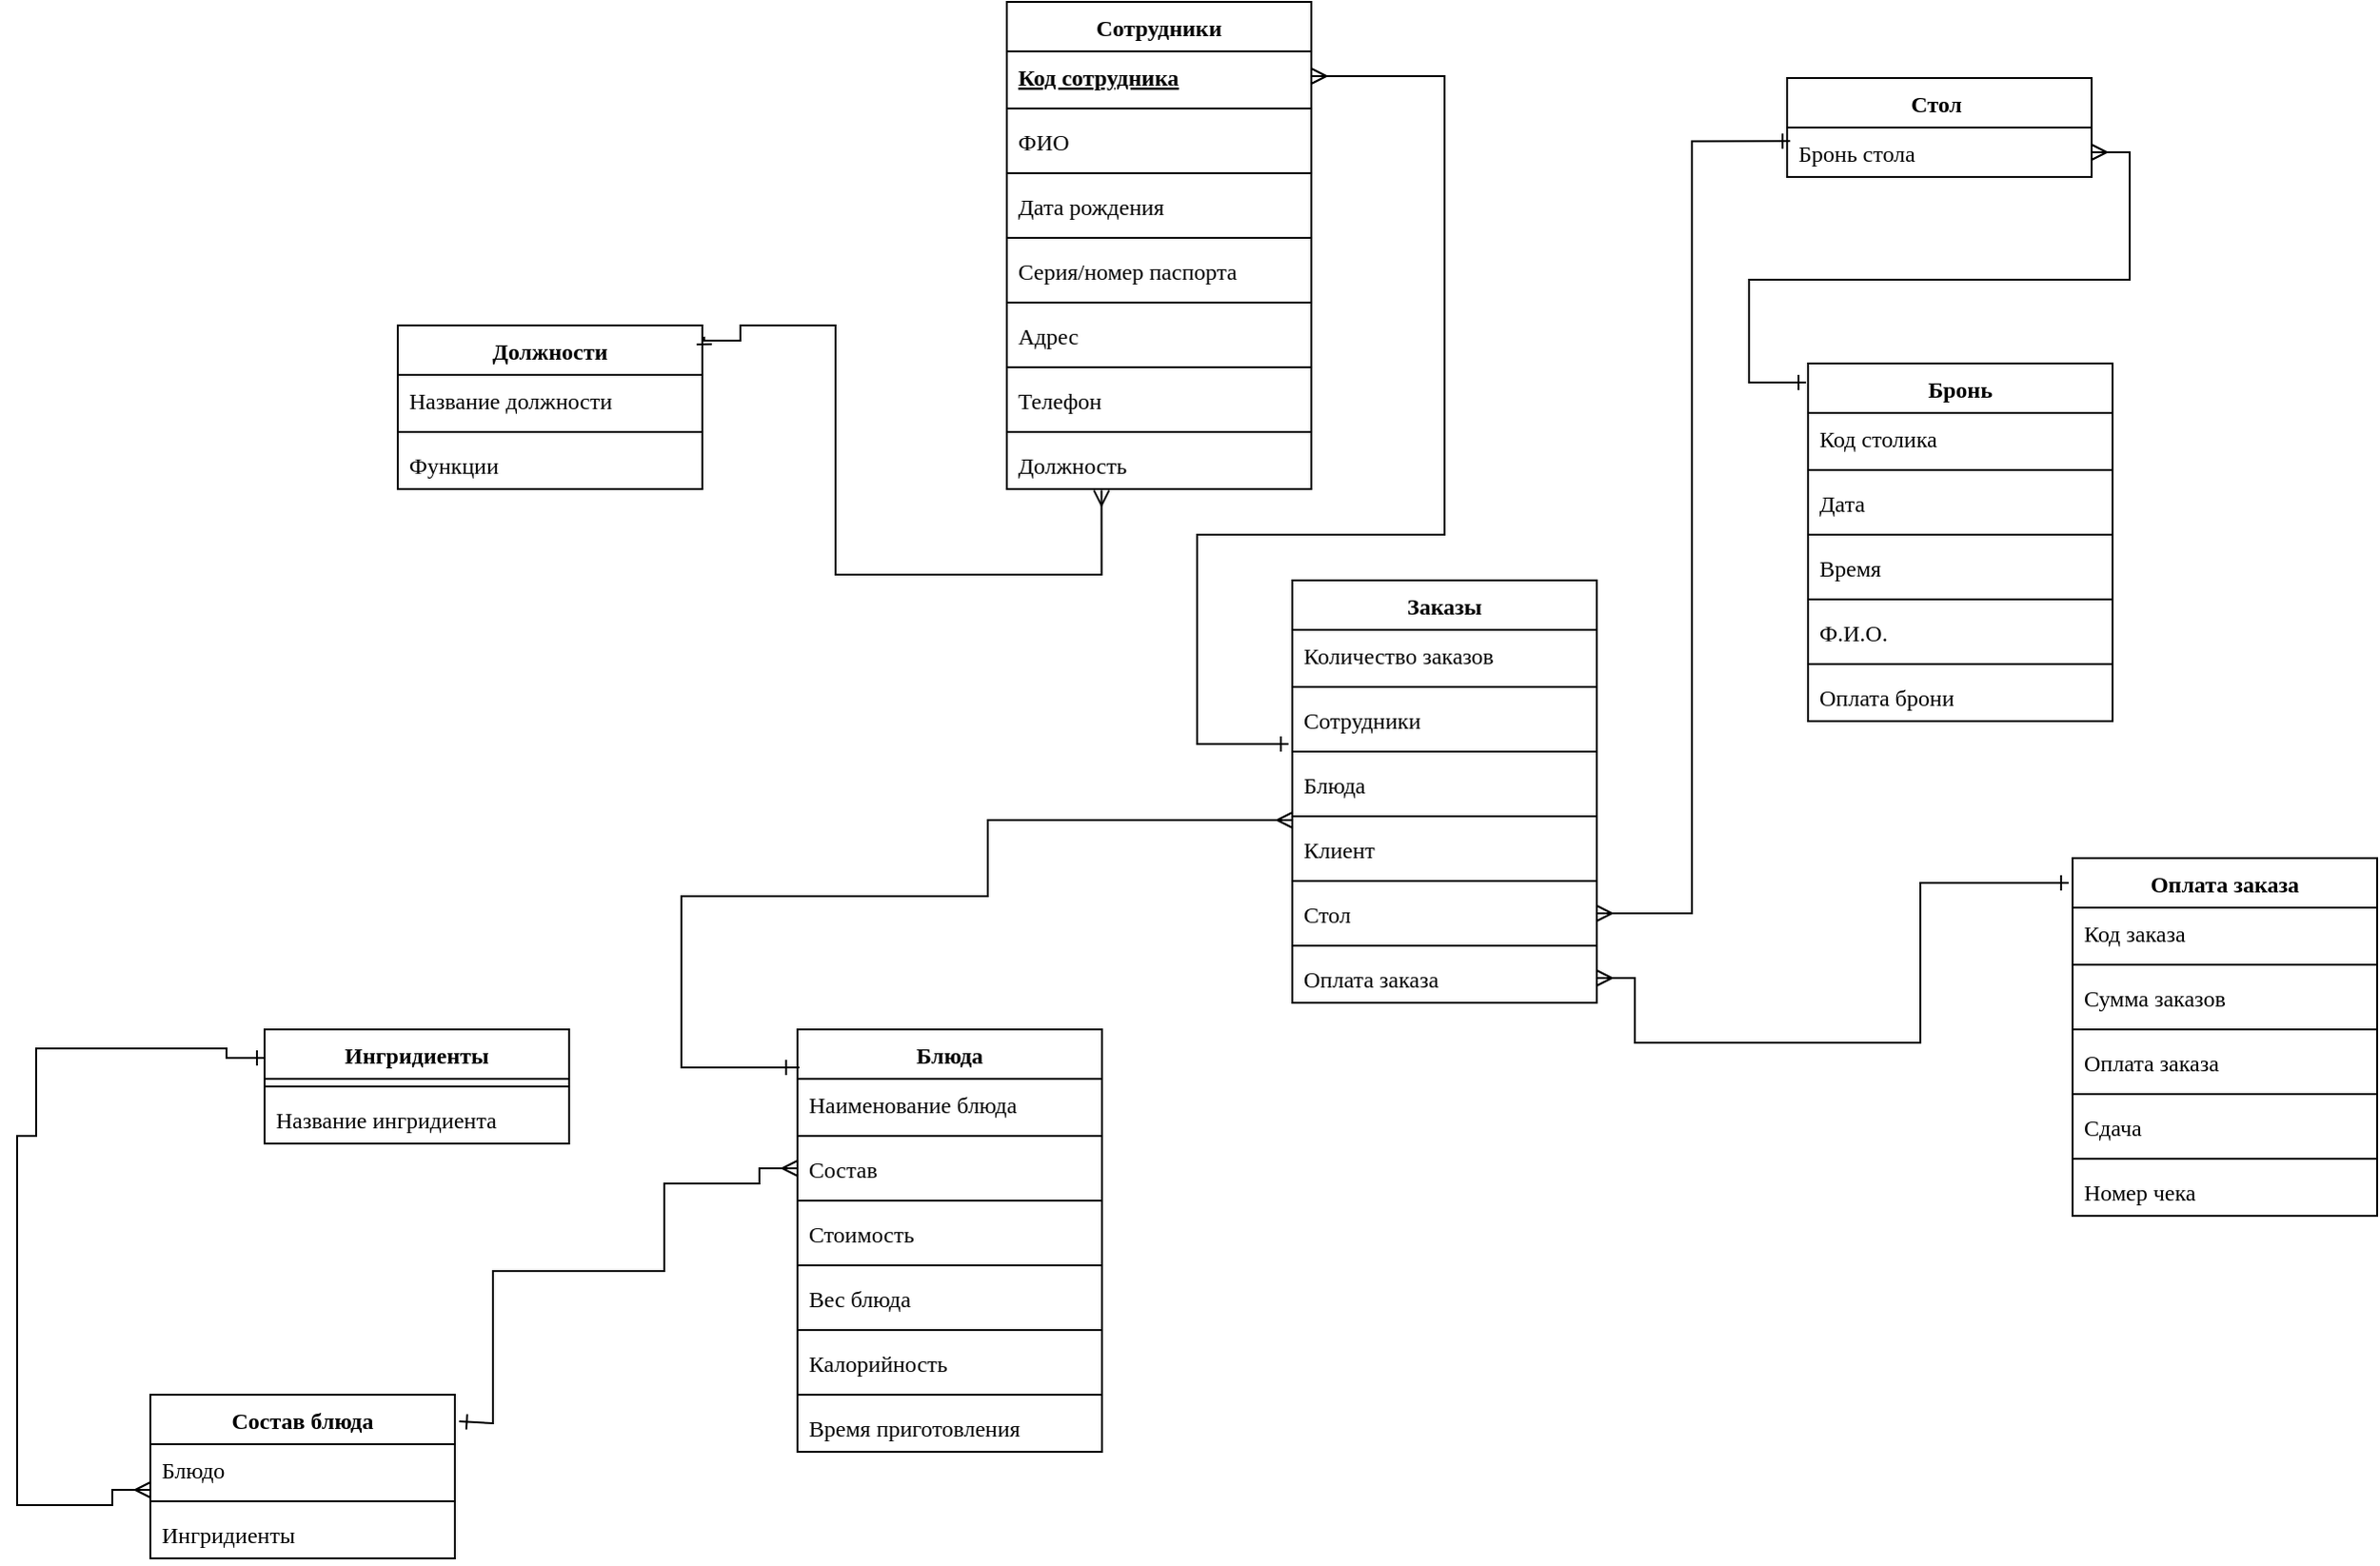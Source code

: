 <mxfile version="20.7.4" type="device"><diagram id="atBSLd9oxF2g1N4sdfub" name="Страница 1"><mxGraphModel dx="1793" dy="995" grid="1" gridSize="10" guides="1" tooltips="1" connect="1" arrows="1" fold="1" page="1" pageScale="1" pageWidth="827" pageHeight="1169" math="0" shadow="0"><root><mxCell id="0"/><mxCell id="1" parent="0"/><mxCell id="xciI6ftaK6mQQsYRn1a--1" value="Сотрудники" style="swimlane;fontStyle=1;align=center;verticalAlign=top;childLayout=stackLayout;horizontal=1;startSize=26;horizontalStack=0;resizeParent=1;resizeParentMax=0;resizeLast=0;collapsible=1;marginBottom=0;fontFamily=Verdana;" parent="1" vertex="1"><mxGeometry x="740" y="80" width="160" height="256" as="geometry"><mxRectangle x="710" y="80" width="110" height="30" as="alternateBounds"/></mxGeometry></mxCell><mxCell id="xciI6ftaK6mQQsYRn1a--2" value="Код сотрудника" style="text;strokeColor=none;fillColor=none;align=left;verticalAlign=top;spacingLeft=4;spacingRight=4;overflow=hidden;rotatable=0;points=[[0,0.5],[1,0.5]];portConstraint=eastwest;fontStyle=5;fontFamily=Verdana;" parent="xciI6ftaK6mQQsYRn1a--1" vertex="1"><mxGeometry y="26" width="160" height="26" as="geometry"/></mxCell><mxCell id="xciI6ftaK6mQQsYRn1a--3" value="" style="line;strokeWidth=1;fillColor=none;align=left;verticalAlign=middle;spacingTop=-1;spacingLeft=3;spacingRight=3;rotatable=0;labelPosition=right;points=[];portConstraint=eastwest;strokeColor=inherit;fontFamily=Verdana;" parent="xciI6ftaK6mQQsYRn1a--1" vertex="1"><mxGeometry y="52" width="160" height="8" as="geometry"/></mxCell><mxCell id="xciI6ftaK6mQQsYRn1a--4" value="ФИО" style="text;strokeColor=none;fillColor=none;align=left;verticalAlign=top;spacingLeft=4;spacingRight=4;overflow=hidden;rotatable=0;points=[[0,0.5],[1,0.5]];portConstraint=eastwest;fontFamily=Verdana;" parent="xciI6ftaK6mQQsYRn1a--1" vertex="1"><mxGeometry y="60" width="160" height="26" as="geometry"/></mxCell><mxCell id="xciI6ftaK6mQQsYRn1a--10" value="" style="line;strokeWidth=1;fillColor=none;align=left;verticalAlign=middle;spacingTop=-1;spacingLeft=3;spacingRight=3;rotatable=0;labelPosition=right;points=[];portConstraint=eastwest;strokeColor=inherit;fontFamily=Verdana;" parent="xciI6ftaK6mQQsYRn1a--1" vertex="1"><mxGeometry y="86" width="160" height="8" as="geometry"/></mxCell><mxCell id="xciI6ftaK6mQQsYRn1a--5" value="Дата рождения&#10;" style="text;strokeColor=none;fillColor=none;align=left;verticalAlign=top;spacingLeft=4;spacingRight=4;overflow=hidden;rotatable=0;points=[[0,0.5],[1,0.5]];portConstraint=eastwest;fontFamily=Verdana;" parent="xciI6ftaK6mQQsYRn1a--1" vertex="1"><mxGeometry y="94" width="160" height="26" as="geometry"/></mxCell><mxCell id="xciI6ftaK6mQQsYRn1a--14" value="" style="line;strokeWidth=1;fillColor=none;align=left;verticalAlign=middle;spacingTop=-1;spacingLeft=3;spacingRight=3;rotatable=0;labelPosition=right;points=[];portConstraint=eastwest;strokeColor=inherit;fontFamily=Verdana;" parent="xciI6ftaK6mQQsYRn1a--1" vertex="1"><mxGeometry y="120" width="160" height="8" as="geometry"/></mxCell><mxCell id="xciI6ftaK6mQQsYRn1a--6" value="Серия/номер паспорта" style="text;strokeColor=none;fillColor=none;align=left;verticalAlign=top;spacingLeft=4;spacingRight=4;overflow=hidden;rotatable=0;points=[[0,0.5],[1,0.5]];portConstraint=eastwest;fontFamily=Verdana;" parent="xciI6ftaK6mQQsYRn1a--1" vertex="1"><mxGeometry y="128" width="160" height="26" as="geometry"/></mxCell><mxCell id="xciI6ftaK6mQQsYRn1a--11" value="" style="line;strokeWidth=1;fillColor=none;align=left;verticalAlign=middle;spacingTop=-1;spacingLeft=3;spacingRight=3;rotatable=0;labelPosition=right;points=[];portConstraint=eastwest;strokeColor=inherit;fontFamily=Verdana;" parent="xciI6ftaK6mQQsYRn1a--1" vertex="1"><mxGeometry y="154" width="160" height="8" as="geometry"/></mxCell><mxCell id="xciI6ftaK6mQQsYRn1a--7" value="Адрес" style="text;strokeColor=none;fillColor=none;align=left;verticalAlign=top;spacingLeft=4;spacingRight=4;overflow=hidden;rotatable=0;points=[[0,0.5],[1,0.5]];portConstraint=eastwest;fontFamily=Verdana;" parent="xciI6ftaK6mQQsYRn1a--1" vertex="1"><mxGeometry y="162" width="160" height="26" as="geometry"/></mxCell><mxCell id="xciI6ftaK6mQQsYRn1a--12" value="" style="line;strokeWidth=1;fillColor=none;align=left;verticalAlign=middle;spacingTop=-1;spacingLeft=3;spacingRight=3;rotatable=0;labelPosition=right;points=[];portConstraint=eastwest;strokeColor=inherit;fontFamily=Verdana;" parent="xciI6ftaK6mQQsYRn1a--1" vertex="1"><mxGeometry y="188" width="160" height="8" as="geometry"/></mxCell><mxCell id="xciI6ftaK6mQQsYRn1a--8" value="Телефон" style="text;strokeColor=none;fillColor=none;align=left;verticalAlign=top;spacingLeft=4;spacingRight=4;overflow=hidden;rotatable=0;points=[[0,0.5],[1,0.5]];portConstraint=eastwest;fontFamily=Verdana;" parent="xciI6ftaK6mQQsYRn1a--1" vertex="1"><mxGeometry y="196" width="160" height="26" as="geometry"/></mxCell><mxCell id="xciI6ftaK6mQQsYRn1a--13" value="" style="line;strokeWidth=1;fillColor=none;align=left;verticalAlign=middle;spacingTop=-1;spacingLeft=3;spacingRight=3;rotatable=0;labelPosition=right;points=[];portConstraint=eastwest;strokeColor=inherit;fontFamily=Verdana;" parent="xciI6ftaK6mQQsYRn1a--1" vertex="1"><mxGeometry y="222" width="160" height="8" as="geometry"/></mxCell><mxCell id="xciI6ftaK6mQQsYRn1a--9" value="Должность" style="text;strokeColor=none;fillColor=none;align=left;verticalAlign=top;spacingLeft=4;spacingRight=4;overflow=hidden;rotatable=0;points=[[0,0.5],[1,0.5]];portConstraint=eastwest;fontFamily=Verdana;" parent="xciI6ftaK6mQQsYRn1a--1" vertex="1"><mxGeometry y="230" width="160" height="26" as="geometry"/></mxCell><mxCell id="xciI6ftaK6mQQsYRn1a--15" value="Заказы" style="swimlane;fontStyle=1;align=center;verticalAlign=top;childLayout=stackLayout;horizontal=1;startSize=26;horizontalStack=0;resizeParent=1;resizeParentMax=0;resizeLast=0;collapsible=1;marginBottom=0;fontFamily=Verdana;" parent="1" vertex="1"><mxGeometry x="890" y="384" width="160" height="222" as="geometry"/></mxCell><mxCell id="xciI6ftaK6mQQsYRn1a--18" value="Количество заказов" style="text;strokeColor=none;fillColor=none;align=left;verticalAlign=top;spacingLeft=4;spacingRight=4;overflow=hidden;rotatable=0;points=[[0,0.5],[1,0.5]];portConstraint=eastwest;fontFamily=Verdana;" parent="xciI6ftaK6mQQsYRn1a--15" vertex="1"><mxGeometry y="26" width="160" height="26" as="geometry"/></mxCell><mxCell id="xciI6ftaK6mQQsYRn1a--22" value="" style="line;strokeWidth=1;fillColor=none;align=left;verticalAlign=middle;spacingTop=-1;spacingLeft=3;spacingRight=3;rotatable=0;labelPosition=right;points=[];portConstraint=eastwest;strokeColor=inherit;fontFamily=Verdana;" parent="xciI6ftaK6mQQsYRn1a--15" vertex="1"><mxGeometry y="52" width="160" height="8" as="geometry"/></mxCell><mxCell id="xciI6ftaK6mQQsYRn1a--19" value="Сотрудники" style="text;strokeColor=none;fillColor=none;align=left;verticalAlign=top;spacingLeft=4;spacingRight=4;overflow=hidden;rotatable=0;points=[[0,0.5],[1,0.5]];portConstraint=eastwest;fontFamily=Verdana;" parent="xciI6ftaK6mQQsYRn1a--15" vertex="1"><mxGeometry y="60" width="160" height="26" as="geometry"/></mxCell><mxCell id="xciI6ftaK6mQQsYRn1a--23" value="" style="line;strokeWidth=1;fillColor=none;align=left;verticalAlign=middle;spacingTop=-1;spacingLeft=3;spacingRight=3;rotatable=0;labelPosition=right;points=[];portConstraint=eastwest;strokeColor=inherit;fontFamily=Verdana;" parent="xciI6ftaK6mQQsYRn1a--15" vertex="1"><mxGeometry y="86" width="160" height="8" as="geometry"/></mxCell><mxCell id="xciI6ftaK6mQQsYRn1a--20" value="Блюда" style="text;strokeColor=none;fillColor=none;align=left;verticalAlign=top;spacingLeft=4;spacingRight=4;overflow=hidden;rotatable=0;points=[[0,0.5],[1,0.5]];portConstraint=eastwest;fontFamily=Verdana;" parent="xciI6ftaK6mQQsYRn1a--15" vertex="1"><mxGeometry y="94" width="160" height="26" as="geometry"/></mxCell><mxCell id="xciI6ftaK6mQQsYRn1a--24" value="" style="line;strokeWidth=1;fillColor=none;align=left;verticalAlign=middle;spacingTop=-1;spacingLeft=3;spacingRight=3;rotatable=0;labelPosition=right;points=[];portConstraint=eastwest;strokeColor=inherit;fontFamily=Verdana;" parent="xciI6ftaK6mQQsYRn1a--15" vertex="1"><mxGeometry y="120" width="160" height="8" as="geometry"/></mxCell><mxCell id="xciI6ftaK6mQQsYRn1a--21" value="Клиент" style="text;strokeColor=none;fillColor=none;align=left;verticalAlign=top;spacingLeft=4;spacingRight=4;overflow=hidden;rotatable=0;points=[[0,0.5],[1,0.5]];portConstraint=eastwest;fontFamily=Verdana;" parent="xciI6ftaK6mQQsYRn1a--15" vertex="1"><mxGeometry y="128" width="160" height="26" as="geometry"/></mxCell><mxCell id="rfaicWB3k9JsIbK_c1Ve-2" value="" style="line;strokeWidth=1;fillColor=none;align=left;verticalAlign=middle;spacingTop=-1;spacingLeft=3;spacingRight=3;rotatable=0;labelPosition=right;points=[];portConstraint=eastwest;strokeColor=inherit;fontFamily=Verdana;" parent="xciI6ftaK6mQQsYRn1a--15" vertex="1"><mxGeometry y="154" width="160" height="8" as="geometry"/></mxCell><mxCell id="rfaicWB3k9JsIbK_c1Ve-1" value="Стол" style="text;strokeColor=none;fillColor=none;align=left;verticalAlign=top;spacingLeft=4;spacingRight=4;overflow=hidden;rotatable=0;points=[[0,0.5],[1,0.5]];portConstraint=eastwest;fontFamily=Verdana;" parent="xciI6ftaK6mQQsYRn1a--15" vertex="1"><mxGeometry y="162" width="160" height="26" as="geometry"/></mxCell><mxCell id="JYKzeI8kf_9H_aZX5BQ2-12" value="" style="line;strokeWidth=1;fillColor=none;align=left;verticalAlign=middle;spacingTop=-1;spacingLeft=3;spacingRight=3;rotatable=0;labelPosition=right;points=[];portConstraint=eastwest;strokeColor=inherit;fontFamily=Verdana;" parent="xciI6ftaK6mQQsYRn1a--15" vertex="1"><mxGeometry y="188" width="160" height="8" as="geometry"/></mxCell><mxCell id="JYKzeI8kf_9H_aZX5BQ2-11" value="Оплата заказа" style="text;strokeColor=none;fillColor=none;align=left;verticalAlign=top;spacingLeft=4;spacingRight=4;overflow=hidden;rotatable=0;points=[[0,0.5],[1,0.5]];portConstraint=eastwest;fontFamily=Verdana;" parent="xciI6ftaK6mQQsYRn1a--15" vertex="1"><mxGeometry y="196" width="160" height="26" as="geometry"/></mxCell><mxCell id="xciI6ftaK6mQQsYRn1a--25" value="Блюда" style="swimlane;fontStyle=1;align=center;verticalAlign=top;childLayout=stackLayout;horizontal=1;startSize=26;horizontalStack=0;resizeParent=1;resizeParentMax=0;resizeLast=0;collapsible=1;marginBottom=0;fontFamily=Verdana;" parent="1" vertex="1"><mxGeometry x="630" y="620" width="160" height="222" as="geometry"/></mxCell><mxCell id="xciI6ftaK6mQQsYRn1a--28" value="Наименование блюда" style="text;strokeColor=none;fillColor=none;align=left;verticalAlign=top;spacingLeft=4;spacingRight=4;overflow=hidden;rotatable=0;points=[[0,0.5],[1,0.5]];portConstraint=eastwest;fontFamily=Verdana;" parent="xciI6ftaK6mQQsYRn1a--25" vertex="1"><mxGeometry y="26" width="160" height="26" as="geometry"/></mxCell><mxCell id="xciI6ftaK6mQQsYRn1a--29" value="" style="line;strokeWidth=1;fillColor=none;align=left;verticalAlign=middle;spacingTop=-1;spacingLeft=3;spacingRight=3;rotatable=0;labelPosition=right;points=[];portConstraint=eastwest;strokeColor=inherit;fontFamily=Verdana;" parent="xciI6ftaK6mQQsYRn1a--25" vertex="1"><mxGeometry y="52" width="160" height="8" as="geometry"/></mxCell><mxCell id="xciI6ftaK6mQQsYRn1a--30" value="Состав" style="text;strokeColor=none;fillColor=none;align=left;verticalAlign=top;spacingLeft=4;spacingRight=4;overflow=hidden;rotatable=0;points=[[0,0.5],[1,0.5]];portConstraint=eastwest;fontFamily=Verdana;" parent="xciI6ftaK6mQQsYRn1a--25" vertex="1"><mxGeometry y="60" width="160" height="26" as="geometry"/></mxCell><mxCell id="xciI6ftaK6mQQsYRn1a--31" value="" style="line;strokeWidth=1;fillColor=none;align=left;verticalAlign=middle;spacingTop=-1;spacingLeft=3;spacingRight=3;rotatable=0;labelPosition=right;points=[];portConstraint=eastwest;strokeColor=inherit;fontFamily=Verdana;" parent="xciI6ftaK6mQQsYRn1a--25" vertex="1"><mxGeometry y="86" width="160" height="8" as="geometry"/></mxCell><mxCell id="xciI6ftaK6mQQsYRn1a--32" value="Стоимость" style="text;strokeColor=none;fillColor=none;align=left;verticalAlign=top;spacingLeft=4;spacingRight=4;overflow=hidden;rotatable=0;points=[[0,0.5],[1,0.5]];portConstraint=eastwest;fontFamily=Verdana;" parent="xciI6ftaK6mQQsYRn1a--25" vertex="1"><mxGeometry y="94" width="160" height="26" as="geometry"/></mxCell><mxCell id="xciI6ftaK6mQQsYRn1a--33" value="" style="line;strokeWidth=1;fillColor=none;align=left;verticalAlign=middle;spacingTop=-1;spacingLeft=3;spacingRight=3;rotatable=0;labelPosition=right;points=[];portConstraint=eastwest;strokeColor=inherit;fontFamily=Verdana;" parent="xciI6ftaK6mQQsYRn1a--25" vertex="1"><mxGeometry y="120" width="160" height="8" as="geometry"/></mxCell><mxCell id="xciI6ftaK6mQQsYRn1a--34" value="Вес блюда" style="text;strokeColor=none;fillColor=none;align=left;verticalAlign=top;spacingLeft=4;spacingRight=4;overflow=hidden;rotatable=0;points=[[0,0.5],[1,0.5]];portConstraint=eastwest;fontFamily=Verdana;" parent="xciI6ftaK6mQQsYRn1a--25" vertex="1"><mxGeometry y="128" width="160" height="26" as="geometry"/></mxCell><mxCell id="xciI6ftaK6mQQsYRn1a--38" value="" style="line;strokeWidth=1;fillColor=none;align=left;verticalAlign=middle;spacingTop=-1;spacingLeft=3;spacingRight=3;rotatable=0;labelPosition=right;points=[];portConstraint=eastwest;strokeColor=inherit;fontFamily=Verdana;" parent="xciI6ftaK6mQQsYRn1a--25" vertex="1"><mxGeometry y="154" width="160" height="8" as="geometry"/></mxCell><mxCell id="xciI6ftaK6mQQsYRn1a--35" value="Калорийность" style="text;strokeColor=none;fillColor=none;align=left;verticalAlign=top;spacingLeft=4;spacingRight=4;overflow=hidden;rotatable=0;points=[[0,0.5],[1,0.5]];portConstraint=eastwest;fontFamily=Verdana;" parent="xciI6ftaK6mQQsYRn1a--25" vertex="1"><mxGeometry y="162" width="160" height="26" as="geometry"/></mxCell><mxCell id="xciI6ftaK6mQQsYRn1a--40" value="" style="line;strokeWidth=1;fillColor=none;align=left;verticalAlign=middle;spacingTop=-1;spacingLeft=3;spacingRight=3;rotatable=0;labelPosition=right;points=[];portConstraint=eastwest;strokeColor=inherit;fontFamily=Verdana;" parent="xciI6ftaK6mQQsYRn1a--25" vertex="1"><mxGeometry y="188" width="160" height="8" as="geometry"/></mxCell><mxCell id="xciI6ftaK6mQQsYRn1a--36" value="Время приготовления" style="text;strokeColor=none;fillColor=none;align=left;verticalAlign=top;spacingLeft=4;spacingRight=4;overflow=hidden;rotatable=0;points=[[0,0.5],[1,0.5]];portConstraint=eastwest;fontFamily=Verdana;" parent="xciI6ftaK6mQQsYRn1a--25" vertex="1"><mxGeometry y="196" width="160" height="26" as="geometry"/></mxCell><mxCell id="xciI6ftaK6mQQsYRn1a--51" value="Должности" style="swimlane;fontStyle=1;align=center;verticalAlign=top;childLayout=stackLayout;horizontal=1;startSize=26;horizontalStack=0;resizeParent=1;resizeParentMax=0;resizeLast=0;collapsible=1;marginBottom=0;fontFamily=Verdana;" parent="1" vertex="1"><mxGeometry x="420" y="250" width="160" height="86" as="geometry"/></mxCell><mxCell id="xciI6ftaK6mQQsYRn1a--54" value="Название должности" style="text;strokeColor=none;fillColor=none;align=left;verticalAlign=top;spacingLeft=4;spacingRight=4;overflow=hidden;rotatable=0;points=[[0,0.5],[1,0.5]];portConstraint=eastwest;fontFamily=Verdana;" parent="xciI6ftaK6mQQsYRn1a--51" vertex="1"><mxGeometry y="26" width="160" height="26" as="geometry"/></mxCell><mxCell id="xciI6ftaK6mQQsYRn1a--53" value="" style="line;strokeWidth=1;fillColor=none;align=left;verticalAlign=middle;spacingTop=-1;spacingLeft=3;spacingRight=3;rotatable=0;labelPosition=right;points=[];portConstraint=eastwest;strokeColor=inherit;fontFamily=Verdana;" parent="xciI6ftaK6mQQsYRn1a--51" vertex="1"><mxGeometry y="52" width="160" height="8" as="geometry"/></mxCell><mxCell id="xciI6ftaK6mQQsYRn1a--58" value="Функции" style="text;strokeColor=none;fillColor=none;align=left;verticalAlign=top;spacingLeft=4;spacingRight=4;overflow=hidden;rotatable=0;points=[[0,0.5],[1,0.5]];portConstraint=eastwest;fontFamily=Verdana;" parent="xciI6ftaK6mQQsYRn1a--51" vertex="1"><mxGeometry y="60" width="160" height="26" as="geometry"/></mxCell><mxCell id="xciI6ftaK6mQQsYRn1a--71" value="Бронь" style="swimlane;fontStyle=1;align=center;verticalAlign=top;childLayout=stackLayout;horizontal=1;startSize=26;horizontalStack=0;resizeParent=1;resizeParentMax=0;resizeLast=0;collapsible=1;marginBottom=0;fontFamily=Verdana;" parent="1" vertex="1"><mxGeometry x="1161" y="270" width="160" height="188" as="geometry"/></mxCell><mxCell id="xciI6ftaK6mQQsYRn1a--74" value="Код столика" style="text;strokeColor=none;fillColor=none;align=left;verticalAlign=top;spacingLeft=4;spacingRight=4;overflow=hidden;rotatable=0;points=[[0,0.5],[1,0.5]];portConstraint=eastwest;fontFamily=Verdana;" parent="xciI6ftaK6mQQsYRn1a--71" vertex="1"><mxGeometry y="26" width="160" height="26" as="geometry"/></mxCell><mxCell id="xciI6ftaK6mQQsYRn1a--75" value="" style="line;strokeWidth=1;fillColor=none;align=left;verticalAlign=middle;spacingTop=-1;spacingLeft=3;spacingRight=3;rotatable=0;labelPosition=right;points=[];portConstraint=eastwest;strokeColor=inherit;fontFamily=Verdana;" parent="xciI6ftaK6mQQsYRn1a--71" vertex="1"><mxGeometry y="52" width="160" height="8" as="geometry"/></mxCell><mxCell id="xciI6ftaK6mQQsYRn1a--76" value="Дата" style="text;strokeColor=none;fillColor=none;align=left;verticalAlign=top;spacingLeft=4;spacingRight=4;overflow=hidden;rotatable=0;points=[[0,0.5],[1,0.5]];portConstraint=eastwest;fontFamily=Verdana;" parent="xciI6ftaK6mQQsYRn1a--71" vertex="1"><mxGeometry y="60" width="160" height="26" as="geometry"/></mxCell><mxCell id="xciI6ftaK6mQQsYRn1a--77" value="" style="line;strokeWidth=1;fillColor=none;align=left;verticalAlign=middle;spacingTop=-1;spacingLeft=3;spacingRight=3;rotatable=0;labelPosition=right;points=[];portConstraint=eastwest;strokeColor=inherit;fontFamily=Verdana;" parent="xciI6ftaK6mQQsYRn1a--71" vertex="1"><mxGeometry y="86" width="160" height="8" as="geometry"/></mxCell><mxCell id="xciI6ftaK6mQQsYRn1a--78" value="Время" style="text;strokeColor=none;fillColor=none;align=left;verticalAlign=top;spacingLeft=4;spacingRight=4;overflow=hidden;rotatable=0;points=[[0,0.5],[1,0.5]];portConstraint=eastwest;fontFamily=Verdana;" parent="xciI6ftaK6mQQsYRn1a--71" vertex="1"><mxGeometry y="94" width="160" height="26" as="geometry"/></mxCell><mxCell id="xciI6ftaK6mQQsYRn1a--79" value="" style="line;strokeWidth=1;fillColor=none;align=left;verticalAlign=middle;spacingTop=-1;spacingLeft=3;spacingRight=3;rotatable=0;labelPosition=right;points=[];portConstraint=eastwest;strokeColor=inherit;fontFamily=Verdana;" parent="xciI6ftaK6mQQsYRn1a--71" vertex="1"><mxGeometry y="120" width="160" height="8" as="geometry"/></mxCell><mxCell id="xciI6ftaK6mQQsYRn1a--80" value="Ф.И.О. " style="text;strokeColor=none;fillColor=none;align=left;verticalAlign=top;spacingLeft=4;spacingRight=4;overflow=hidden;rotatable=0;points=[[0,0.5],[1,0.5]];portConstraint=eastwest;fontFamily=Verdana;" parent="xciI6ftaK6mQQsYRn1a--71" vertex="1"><mxGeometry y="128" width="160" height="26" as="geometry"/></mxCell><mxCell id="xciI6ftaK6mQQsYRn1a--81" value="" style="line;strokeWidth=1;fillColor=none;align=left;verticalAlign=middle;spacingTop=-1;spacingLeft=3;spacingRight=3;rotatable=0;labelPosition=right;points=[];portConstraint=eastwest;strokeColor=inherit;fontFamily=Verdana;" parent="xciI6ftaK6mQQsYRn1a--71" vertex="1"><mxGeometry y="154" width="160" height="8" as="geometry"/></mxCell><mxCell id="xciI6ftaK6mQQsYRn1a--82" value="Оплата брони" style="text;strokeColor=none;fillColor=none;align=left;verticalAlign=top;spacingLeft=4;spacingRight=4;overflow=hidden;rotatable=0;points=[[0,0.5],[1,0.5]];portConstraint=eastwest;fontFamily=Verdana;" parent="xciI6ftaK6mQQsYRn1a--71" vertex="1"><mxGeometry y="162" width="160" height="26" as="geometry"/></mxCell><mxCell id="xciI6ftaK6mQQsYRn1a--85" value="Стол " style="swimlane;fontStyle=1;align=center;verticalAlign=top;childLayout=stackLayout;horizontal=1;startSize=26;horizontalStack=0;resizeParent=1;resizeParentMax=0;resizeLast=0;collapsible=1;marginBottom=0;fontFamily=Verdana;" parent="1" vertex="1"><mxGeometry x="1150" y="120" width="160" height="52" as="geometry"/></mxCell><mxCell id="xciI6ftaK6mQQsYRn1a--88" value="Бронь стола" style="text;strokeColor=none;fillColor=none;align=left;verticalAlign=top;spacingLeft=4;spacingRight=4;overflow=hidden;rotatable=0;points=[[0,0.5],[1,0.5]];portConstraint=eastwest;fontFamily=Verdana;" parent="xciI6ftaK6mQQsYRn1a--85" vertex="1"><mxGeometry y="26" width="160" height="26" as="geometry"/></mxCell><mxCell id="xciI6ftaK6mQQsYRn1a--98" value="Состав блюда" style="swimlane;fontStyle=1;align=center;verticalAlign=top;childLayout=stackLayout;horizontal=1;startSize=26;horizontalStack=0;resizeParent=1;resizeParentMax=0;resizeLast=0;collapsible=1;marginBottom=0;fontFamily=Verdana;" parent="1" vertex="1"><mxGeometry x="290" y="812" width="160" height="86" as="geometry"/></mxCell><mxCell id="xciI6ftaK6mQQsYRn1a--101" value="Блюдо" style="text;strokeColor=none;fillColor=none;align=left;verticalAlign=top;spacingLeft=4;spacingRight=4;overflow=hidden;rotatable=0;points=[[0,0.5],[1,0.5]];portConstraint=eastwest;fontFamily=Verdana;" parent="xciI6ftaK6mQQsYRn1a--98" vertex="1"><mxGeometry y="26" width="160" height="26" as="geometry"/></mxCell><mxCell id="xciI6ftaK6mQQsYRn1a--102" value="" style="line;strokeWidth=1;fillColor=none;align=left;verticalAlign=middle;spacingTop=-1;spacingLeft=3;spacingRight=3;rotatable=0;labelPosition=right;points=[];portConstraint=eastwest;strokeColor=inherit;fontFamily=Verdana;" parent="xciI6ftaK6mQQsYRn1a--98" vertex="1"><mxGeometry y="52" width="160" height="8" as="geometry"/></mxCell><mxCell id="xciI6ftaK6mQQsYRn1a--103" value="Ингридиенты" style="text;strokeColor=none;fillColor=none;align=left;verticalAlign=top;spacingLeft=4;spacingRight=4;overflow=hidden;rotatable=0;points=[[0,0.5],[1,0.5]];portConstraint=eastwest;fontFamily=Verdana;" parent="xciI6ftaK6mQQsYRn1a--98" vertex="1"><mxGeometry y="60" width="160" height="26" as="geometry"/></mxCell><mxCell id="rfaicWB3k9JsIbK_c1Ve-5" style="edgeStyle=orthogonalEdgeStyle;rounded=0;orthogonalLoop=1;jettySize=auto;html=1;exitX=1;exitY=0.5;exitDx=0;exitDy=0;startArrow=ERmany;startFill=0;endArrow=ERone;endFill=0;fontFamily=Verdana;entryX=0.01;entryY=0.276;entryDx=0;entryDy=0;entryPerimeter=0;" parent="1" source="rfaicWB3k9JsIbK_c1Ve-1" target="xciI6ftaK6mQQsYRn1a--88" edge="1"><mxGeometry relative="1" as="geometry"><mxPoint x="1130" y="159" as="targetPoint"/></mxGeometry></mxCell><mxCell id="rfaicWB3k9JsIbK_c1Ve-6" style="edgeStyle=orthogonalEdgeStyle;rounded=0;orthogonalLoop=1;jettySize=auto;html=1;exitX=1;exitY=0.5;exitDx=0;exitDy=0;startArrow=ERmany;startFill=0;endArrow=ERone;endFill=0;fontFamily=Verdana;" parent="1" source="xciI6ftaK6mQQsYRn1a--88" edge="1"><mxGeometry relative="1" as="geometry"><mxPoint x="1520" y="608.97" as="sourcePoint"/><mxPoint x="1160" y="280" as="targetPoint"/><Array as="points"><mxPoint x="1330" y="159"/><mxPoint x="1330" y="226"/><mxPoint x="1130" y="226"/><mxPoint x="1130" y="280"/></Array></mxGeometry></mxCell><mxCell id="rfaicWB3k9JsIbK_c1Ve-12" style="edgeStyle=orthogonalEdgeStyle;rounded=0;orthogonalLoop=1;jettySize=auto;html=1;startArrow=ERone;startFill=0;endArrow=ERmany;endFill=0;fontFamily=Verdana;" parent="1" edge="1"><mxGeometry relative="1" as="geometry"><mxPoint x="620" y="640" as="sourcePoint"/><mxPoint x="890" y="510" as="targetPoint"/><Array as="points"><mxPoint x="631" y="640"/><mxPoint x="569" y="640"/><mxPoint x="569" y="550"/><mxPoint x="730" y="550"/><mxPoint x="730" y="510"/></Array></mxGeometry></mxCell><mxCell id="rfaicWB3k9JsIbK_c1Ve-13" style="edgeStyle=orthogonalEdgeStyle;rounded=0;orthogonalLoop=1;jettySize=auto;html=1;startArrow=ERone;startFill=0;endArrow=ERmany;endFill=0;exitX=1.014;exitY=0.163;exitDx=0;exitDy=0;exitPerimeter=0;fontFamily=Verdana;entryX=0;entryY=0.5;entryDx=0;entryDy=0;" parent="1" source="xciI6ftaK6mQQsYRn1a--98" target="xciI6ftaK6mQQsYRn1a--30" edge="1"><mxGeometry relative="1" as="geometry"><mxPoint x="451.28" y="851.468" as="sourcePoint"/><mxPoint x="620" y="693" as="targetPoint"/><Array as="points"><mxPoint x="452" y="827"/><mxPoint x="470" y="827"/><mxPoint x="470" y="747"/><mxPoint x="560" y="747"/><mxPoint x="560" y="701"/><mxPoint x="610" y="701"/><mxPoint x="610" y="693"/></Array></mxGeometry></mxCell><mxCell id="rfaicWB3k9JsIbK_c1Ve-14" value="Ингридиенты" style="swimlane;fontStyle=1;align=center;verticalAlign=top;childLayout=stackLayout;horizontal=1;startSize=26;horizontalStack=0;resizeParent=1;resizeParentMax=0;resizeLast=0;collapsible=1;marginBottom=0;fontFamily=Verdana;" parent="1" vertex="1"><mxGeometry x="350" y="620" width="160" height="60" as="geometry"/></mxCell><mxCell id="rfaicWB3k9JsIbK_c1Ve-16" value="" style="line;strokeWidth=1;fillColor=none;align=left;verticalAlign=middle;spacingTop=-1;spacingLeft=3;spacingRight=3;rotatable=0;labelPosition=right;points=[];portConstraint=eastwest;strokeColor=inherit;fontFamily=Verdana;" parent="rfaicWB3k9JsIbK_c1Ve-14" vertex="1"><mxGeometry y="26" width="160" height="8" as="geometry"/></mxCell><mxCell id="rfaicWB3k9JsIbK_c1Ve-17" value="Название ингридиента" style="text;strokeColor=none;fillColor=none;align=left;verticalAlign=top;spacingLeft=4;spacingRight=4;overflow=hidden;rotatable=0;points=[[0,0.5],[1,0.5]];portConstraint=eastwest;fontFamily=Verdana;" parent="rfaicWB3k9JsIbK_c1Ve-14" vertex="1"><mxGeometry y="34" width="160" height="26" as="geometry"/></mxCell><mxCell id="JYKzeI8kf_9H_aZX5BQ2-1" style="edgeStyle=orthogonalEdgeStyle;rounded=0;orthogonalLoop=1;jettySize=auto;html=1;startArrow=ERone;startFill=0;endArrow=ERmany;endFill=0;exitX=0;exitY=0.25;exitDx=0;exitDy=0;fontFamily=Verdana;entryX=0;entryY=0.923;entryDx=0;entryDy=0;entryPerimeter=0;" parent="1" source="rfaicWB3k9JsIbK_c1Ve-14" edge="1" target="xciI6ftaK6mQQsYRn1a--101"><mxGeometry relative="1" as="geometry"><mxPoint x="348.08" y="656.27" as="sourcePoint"/><mxPoint x="290" y="921" as="targetPoint"/><Array as="points"><mxPoint x="330" y="635"/><mxPoint x="330" y="630"/><mxPoint x="230" y="630"/><mxPoint x="230" y="676"/><mxPoint x="220" y="676"/><mxPoint x="220" y="870"/><mxPoint x="270" y="870"/><mxPoint x="270" y="862"/></Array></mxGeometry></mxCell><mxCell id="JYKzeI8kf_9H_aZX5BQ2-2" style="edgeStyle=orthogonalEdgeStyle;rounded=0;orthogonalLoop=1;jettySize=auto;html=1;startArrow=ERone;startFill=0;endArrow=ERmany;endFill=0;entryX=0.311;entryY=1.026;entryDx=0;entryDy=0;exitX=1.006;exitY=0.069;exitDx=0;exitDy=0;exitPerimeter=0;fontFamily=Verdana;entryPerimeter=0;" parent="1" source="xciI6ftaK6mQQsYRn1a--51" target="xciI6ftaK6mQQsYRn1a--9" edge="1"><mxGeometry relative="1" as="geometry"><mxPoint x="240" y="571" as="sourcePoint"/><mxPoint x="480" y="190" as="targetPoint"/><Array as="points"><mxPoint x="581" y="258"/><mxPoint x="600" y="258"/><mxPoint x="600" y="250"/><mxPoint x="650" y="250"/><mxPoint x="650" y="381"/><mxPoint x="790" y="381"/></Array></mxGeometry></mxCell><mxCell id="JYKzeI8kf_9H_aZX5BQ2-3" value="Оплата заказа" style="swimlane;fontStyle=1;align=center;verticalAlign=top;childLayout=stackLayout;horizontal=1;startSize=26;horizontalStack=0;resizeParent=1;resizeParentMax=0;resizeLast=0;collapsible=1;marginBottom=0;fontFamily=Verdana;" parent="1" vertex="1"><mxGeometry x="1300" y="530" width="160" height="188" as="geometry"/></mxCell><mxCell id="JYKzeI8kf_9H_aZX5BQ2-6" value="Код заказа" style="text;strokeColor=none;fillColor=none;align=left;verticalAlign=top;spacingLeft=4;spacingRight=4;overflow=hidden;rotatable=0;points=[[0,0.5],[1,0.5]];portConstraint=eastwest;fontFamily=Verdana;" parent="JYKzeI8kf_9H_aZX5BQ2-3" vertex="1"><mxGeometry y="26" width="160" height="26" as="geometry"/></mxCell><mxCell id="JYKzeI8kf_9H_aZX5BQ2-20" value="" style="line;strokeWidth=1;fillColor=none;align=left;verticalAlign=middle;spacingTop=-1;spacingLeft=3;spacingRight=3;rotatable=0;labelPosition=right;points=[];portConstraint=eastwest;strokeColor=inherit;fontFamily=Verdana;" parent="JYKzeI8kf_9H_aZX5BQ2-3" vertex="1"><mxGeometry y="52" width="160" height="8" as="geometry"/></mxCell><mxCell id="JYKzeI8kf_9H_aZX5BQ2-19" value="Сумма заказов" style="text;strokeColor=none;fillColor=none;align=left;verticalAlign=top;spacingLeft=4;spacingRight=4;overflow=hidden;rotatable=0;points=[[0,0.5],[1,0.5]];portConstraint=eastwest;fontFamily=Verdana;" parent="JYKzeI8kf_9H_aZX5BQ2-3" vertex="1"><mxGeometry y="60" width="160" height="26" as="geometry"/></mxCell><mxCell id="JYKzeI8kf_9H_aZX5BQ2-23" value="" style="line;strokeWidth=1;fillColor=none;align=left;verticalAlign=middle;spacingTop=-1;spacingLeft=3;spacingRight=3;rotatable=0;labelPosition=right;points=[];portConstraint=eastwest;strokeColor=inherit;fontFamily=Verdana;" parent="JYKzeI8kf_9H_aZX5BQ2-3" vertex="1"><mxGeometry y="86" width="160" height="8" as="geometry"/></mxCell><mxCell id="JYKzeI8kf_9H_aZX5BQ2-22" value="Оплата заказа" style="text;strokeColor=none;fillColor=none;align=left;verticalAlign=top;spacingLeft=4;spacingRight=4;overflow=hidden;rotatable=0;points=[[0,0.5],[1,0.5]];portConstraint=eastwest;fontFamily=Verdana;" parent="JYKzeI8kf_9H_aZX5BQ2-3" vertex="1"><mxGeometry y="94" width="160" height="26" as="geometry"/></mxCell><mxCell id="JYKzeI8kf_9H_aZX5BQ2-25" value="" style="line;strokeWidth=1;fillColor=none;align=left;verticalAlign=middle;spacingTop=-1;spacingLeft=3;spacingRight=3;rotatable=0;labelPosition=right;points=[];portConstraint=eastwest;strokeColor=inherit;fontFamily=Verdana;" parent="JYKzeI8kf_9H_aZX5BQ2-3" vertex="1"><mxGeometry y="120" width="160" height="8" as="geometry"/></mxCell><mxCell id="JYKzeI8kf_9H_aZX5BQ2-24" value="Сдача" style="text;strokeColor=none;fillColor=none;align=left;verticalAlign=top;spacingLeft=4;spacingRight=4;overflow=hidden;rotatable=0;points=[[0,0.5],[1,0.5]];portConstraint=eastwest;fontFamily=Verdana;" parent="JYKzeI8kf_9H_aZX5BQ2-3" vertex="1"><mxGeometry y="128" width="160" height="26" as="geometry"/></mxCell><mxCell id="JYKzeI8kf_9H_aZX5BQ2-28" value="" style="line;strokeWidth=1;fillColor=none;align=left;verticalAlign=middle;spacingTop=-1;spacingLeft=3;spacingRight=3;rotatable=0;labelPosition=right;points=[];portConstraint=eastwest;strokeColor=inherit;fontFamily=Verdana;" parent="JYKzeI8kf_9H_aZX5BQ2-3" vertex="1"><mxGeometry y="154" width="160" height="8" as="geometry"/></mxCell><mxCell id="JYKzeI8kf_9H_aZX5BQ2-27" value="Номер чека" style="text;strokeColor=none;fillColor=none;align=left;verticalAlign=top;spacingLeft=4;spacingRight=4;overflow=hidden;rotatable=0;points=[[0,0.5],[1,0.5]];portConstraint=eastwest;fontFamily=Verdana;" parent="JYKzeI8kf_9H_aZX5BQ2-3" vertex="1"><mxGeometry y="162" width="160" height="26" as="geometry"/></mxCell><mxCell id="JYKzeI8kf_9H_aZX5BQ2-13" style="edgeStyle=orthogonalEdgeStyle;rounded=0;orthogonalLoop=1;jettySize=auto;html=1;exitX=1;exitY=0.5;exitDx=0;exitDy=0;entryX=-0.013;entryY=0.069;entryDx=0;entryDy=0;startArrow=ERmany;startFill=0;endArrow=ERone;endFill=0;fontFamily=Verdana;entryPerimeter=0;" parent="1" source="JYKzeI8kf_9H_aZX5BQ2-11" target="JYKzeI8kf_9H_aZX5BQ2-3" edge="1"><mxGeometry relative="1" as="geometry"><mxPoint x="1100" y="728" as="sourcePoint"/><mxPoint x="1300" y="569" as="targetPoint"/><Array as="points"><mxPoint x="1070" y="593"/><mxPoint x="1070" y="627"/><mxPoint x="1220" y="627"/><mxPoint x="1220" y="543"/></Array></mxGeometry></mxCell><mxCell id="Tge77TOBhSrZfCn2lZKM-15" style="edgeStyle=orthogonalEdgeStyle;rounded=0;orthogonalLoop=1;jettySize=auto;html=1;endArrow=ERone;endFill=0;startArrow=ERmany;startFill=0;" edge="1" parent="1" source="xciI6ftaK6mQQsYRn1a--2"><mxGeometry relative="1" as="geometry"><mxPoint x="880" y="470" as="targetPoint"/><Array as="points"><mxPoint x="970" y="119"/><mxPoint x="970" y="360"/><mxPoint x="840" y="360"/><mxPoint x="840" y="470"/><mxPoint x="888" y="470"/></Array></mxGeometry></mxCell></root></mxGraphModel></diagram></mxfile>